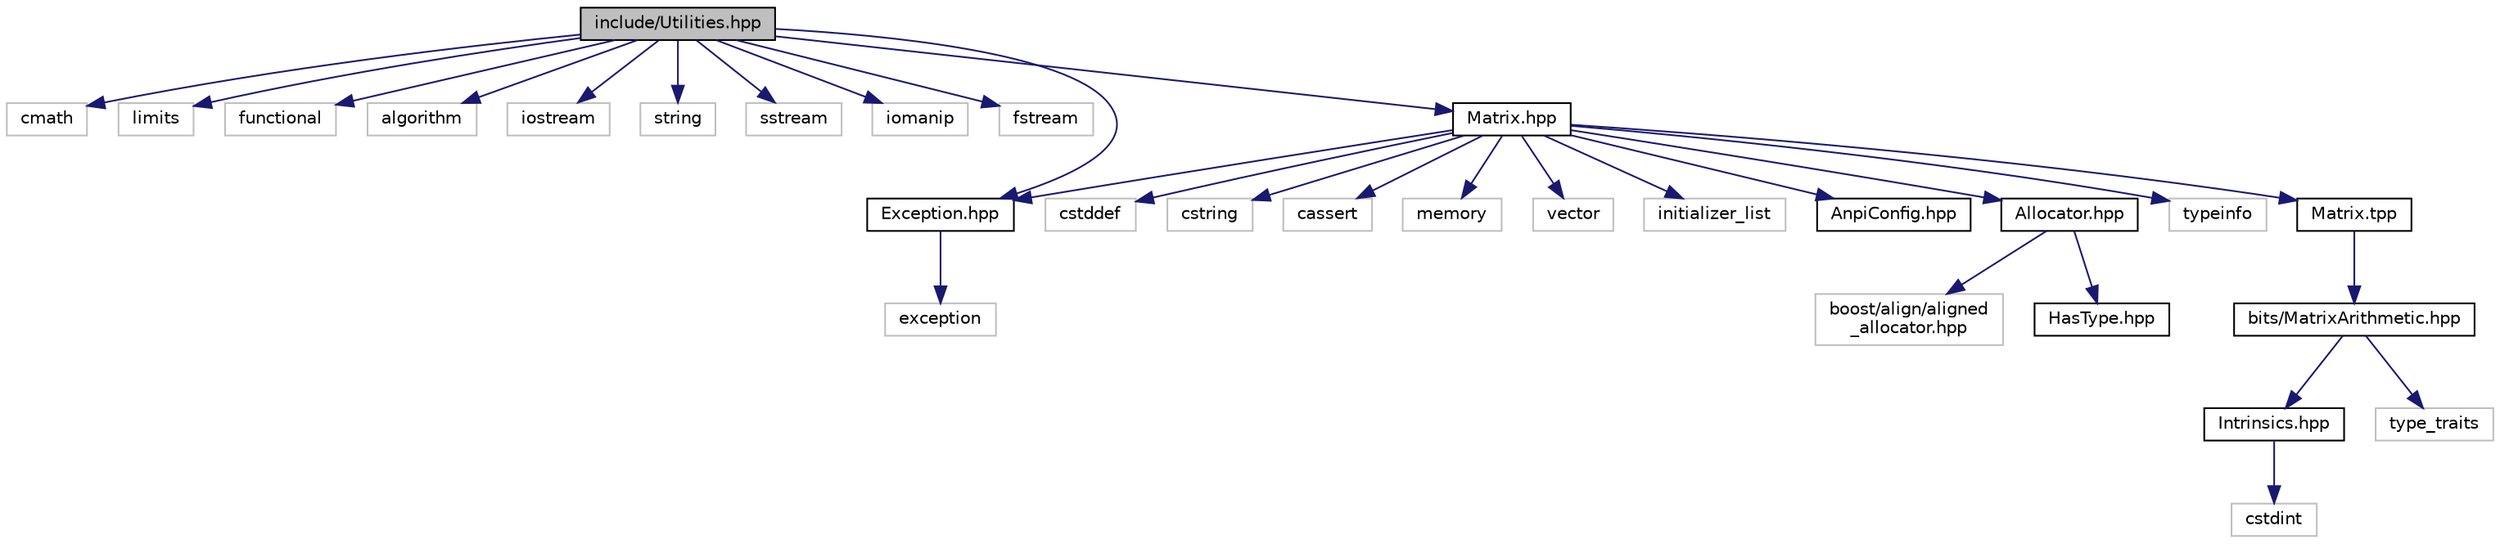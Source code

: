 digraph "include/Utilities.hpp"
{
  edge [fontname="Helvetica",fontsize="10",labelfontname="Helvetica",labelfontsize="10"];
  node [fontname="Helvetica",fontsize="10",shape=record];
  Node0 [label="include/Utilities.hpp",height=0.2,width=0.4,color="black", fillcolor="grey75", style="filled", fontcolor="black"];
  Node0 -> Node1 [color="midnightblue",fontsize="10",style="solid"];
  Node1 [label="cmath",height=0.2,width=0.4,color="grey75", fillcolor="white", style="filled"];
  Node0 -> Node2 [color="midnightblue",fontsize="10",style="solid"];
  Node2 [label="limits",height=0.2,width=0.4,color="grey75", fillcolor="white", style="filled"];
  Node0 -> Node3 [color="midnightblue",fontsize="10",style="solid"];
  Node3 [label="functional",height=0.2,width=0.4,color="grey75", fillcolor="white", style="filled"];
  Node0 -> Node4 [color="midnightblue",fontsize="10",style="solid"];
  Node4 [label="algorithm",height=0.2,width=0.4,color="grey75", fillcolor="white", style="filled"];
  Node0 -> Node5 [color="midnightblue",fontsize="10",style="solid"];
  Node5 [label="iostream",height=0.2,width=0.4,color="grey75", fillcolor="white", style="filled"];
  Node0 -> Node6 [color="midnightblue",fontsize="10",style="solid"];
  Node6 [label="string",height=0.2,width=0.4,color="grey75", fillcolor="white", style="filled"];
  Node0 -> Node7 [color="midnightblue",fontsize="10",style="solid"];
  Node7 [label="sstream",height=0.2,width=0.4,color="grey75", fillcolor="white", style="filled"];
  Node0 -> Node8 [color="midnightblue",fontsize="10",style="solid"];
  Node8 [label="iomanip",height=0.2,width=0.4,color="grey75", fillcolor="white", style="filled"];
  Node0 -> Node9 [color="midnightblue",fontsize="10",style="solid"];
  Node9 [label="fstream",height=0.2,width=0.4,color="grey75", fillcolor="white", style="filled"];
  Node0 -> Node10 [color="midnightblue",fontsize="10",style="solid"];
  Node10 [label="Exception.hpp",height=0.2,width=0.4,color="black", fillcolor="white", style="filled",URL="$da/d42/Exception_8hpp.html"];
  Node10 -> Node11 [color="midnightblue",fontsize="10",style="solid"];
  Node11 [label="exception",height=0.2,width=0.4,color="grey75", fillcolor="white", style="filled"];
  Node0 -> Node12 [color="midnightblue",fontsize="10",style="solid"];
  Node12 [label="Matrix.hpp",height=0.2,width=0.4,color="black", fillcolor="white", style="filled",URL="$d9/d1c/Matrix_8hpp.html"];
  Node12 -> Node13 [color="midnightblue",fontsize="10",style="solid"];
  Node13 [label="cstddef",height=0.2,width=0.4,color="grey75", fillcolor="white", style="filled"];
  Node12 -> Node14 [color="midnightblue",fontsize="10",style="solid"];
  Node14 [label="cstring",height=0.2,width=0.4,color="grey75", fillcolor="white", style="filled"];
  Node12 -> Node15 [color="midnightblue",fontsize="10",style="solid"];
  Node15 [label="cassert",height=0.2,width=0.4,color="grey75", fillcolor="white", style="filled"];
  Node12 -> Node16 [color="midnightblue",fontsize="10",style="solid"];
  Node16 [label="memory",height=0.2,width=0.4,color="grey75", fillcolor="white", style="filled"];
  Node12 -> Node17 [color="midnightblue",fontsize="10",style="solid"];
  Node17 [label="vector",height=0.2,width=0.4,color="grey75", fillcolor="white", style="filled"];
  Node12 -> Node18 [color="midnightblue",fontsize="10",style="solid"];
  Node18 [label="initializer_list",height=0.2,width=0.4,color="grey75", fillcolor="white", style="filled"];
  Node12 -> Node19 [color="midnightblue",fontsize="10",style="solid"];
  Node19 [label="AnpiConfig.hpp",height=0.2,width=0.4,color="black", fillcolor="white", style="filled",URL="$d5/dad/AnpiConfig_8hpp.html"];
  Node12 -> Node20 [color="midnightblue",fontsize="10",style="solid"];
  Node20 [label="Allocator.hpp",height=0.2,width=0.4,color="black", fillcolor="white", style="filled",URL="$d8/d2d/Allocator_8hpp.html"];
  Node20 -> Node21 [color="midnightblue",fontsize="10",style="solid"];
  Node21 [label="boost/align/aligned\l_allocator.hpp",height=0.2,width=0.4,color="grey75", fillcolor="white", style="filled"];
  Node20 -> Node22 [color="midnightblue",fontsize="10",style="solid"];
  Node22 [label="HasType.hpp",height=0.2,width=0.4,color="black", fillcolor="white", style="filled",URL="$d2/d8b/HasType_8hpp.html"];
  Node12 -> Node10 [color="midnightblue",fontsize="10",style="solid"];
  Node12 -> Node23 [color="midnightblue",fontsize="10",style="solid"];
  Node23 [label="typeinfo",height=0.2,width=0.4,color="grey75", fillcolor="white", style="filled"];
  Node12 -> Node24 [color="midnightblue",fontsize="10",style="solid"];
  Node24 [label="Matrix.tpp",height=0.2,width=0.4,color="black", fillcolor="white", style="filled",URL="$d4/d27/Matrix_8tpp.html"];
  Node24 -> Node25 [color="midnightblue",fontsize="10",style="solid"];
  Node25 [label="bits/MatrixArithmetic.hpp",height=0.2,width=0.4,color="black", fillcolor="white", style="filled",URL="$d4/ddf/MatrixArithmetic_8hpp.html"];
  Node25 -> Node26 [color="midnightblue",fontsize="10",style="solid"];
  Node26 [label="Intrinsics.hpp",height=0.2,width=0.4,color="black", fillcolor="white", style="filled",URL="$d1/dc4/Intrinsics_8hpp.html"];
  Node26 -> Node27 [color="midnightblue",fontsize="10",style="solid"];
  Node27 [label="cstdint",height=0.2,width=0.4,color="grey75", fillcolor="white", style="filled"];
  Node25 -> Node28 [color="midnightblue",fontsize="10",style="solid"];
  Node28 [label="type_traits",height=0.2,width=0.4,color="grey75", fillcolor="white", style="filled"];
}

